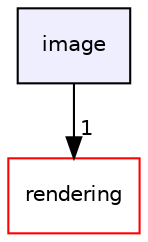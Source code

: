 digraph "image" {
  compound=true
  node [ fontsize="10", fontname="Helvetica"];
  edge [ labelfontsize="10", labelfontname="Helvetica"];
  dir_6de1940466803d61d2f9d1259cb01031 [shape=box, label="image", style="filled", fillcolor="#eeeeff", pencolor="black", URL="dir_6de1940466803d61d2f9d1259cb01031.html"];
  dir_c4b71d4aa63e034e6e1c0d55e58f04c0 [shape=box label="rendering" fillcolor="white" style="filled" color="red" URL="dir_c4b71d4aa63e034e6e1c0d55e58f04c0.html"];
  dir_6de1940466803d61d2f9d1259cb01031->dir_c4b71d4aa63e034e6e1c0d55e58f04c0 [headlabel="1", labeldistance=1.5 headhref="dir_000002_000004.html"];
}
